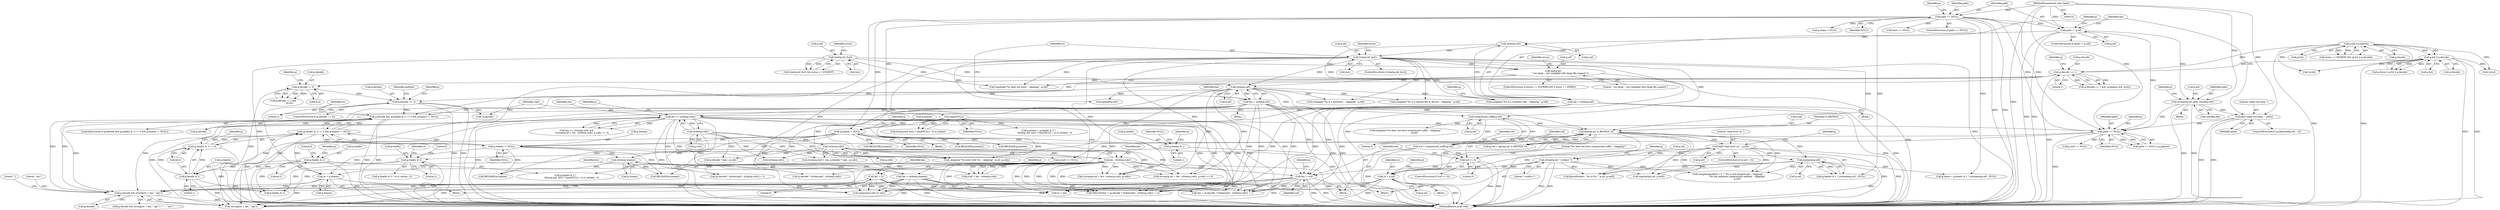 digraph "0_pigz_fdad1406b3ec809f4954ff7cdf9e99eb18c2458f@API" {
"1001053" [label="(Call,g.decode && strcmp(to + len, \".tgz\"))"];
"1001021" [label="(Call,g.decode && (g.headis & 1) != 0 && g.hname != NULL)"];
"1000889" [label="(Call,g.decode == 2)"];
"1000848" [label="(Call,g.decode != 2)"];
"1000719" [label="(Call,g.decode == 1)"];
"1000677" [label="(Call,g.list || g.decode)"];
"1000242" [label="(Call,g.list || g.decode)"];
"1001025" [label="(Call,(g.headis & 1) != 0 && g.hname != NULL)"];
"1001026" [label="(Call,(g.headis & 1) != 0)"];
"1001027" [label="(Call,g.headis & 1)"];
"1000170" [label="(Call,g.headis & 2)"];
"1000796" [label="(Call,g.headis & 2)"];
"1000781" [label="(Call,g.headis & 1)"];
"1001033" [label="(Call,g.hname != NULL)"];
"1000809" [label="(Call,g.hname = NULL)"];
"1000182" [label="(Call,time(NULL))"];
"1000146" [label="(Call,path == NULL)"];
"1000133" [label="(MethodParameterIn,char *path)"];
"1000958" [label="(Call,path == NULL)"];
"1000194" [label="(Call,path != g.inf)"];
"1000220" [label="(Call,bail(\"name too long: \", path))"];
"1000200" [label="(Call,strncpy(g.inf, path, sizeof(g.inf)))"];
"1001039" [label="(Call,to = g.hname)"];
"1001015" [label="(Call,to = g.inf)"];
"1000771" [label="(Call,bail(\"read error on \", g.inf))"];
"1000759" [label="(Call,open(g.inf, O_RDONLY, 0))"];
"1000302" [label="(Call,strlen(g.inf))"];
"1000279" [label="(Call,bail(g.inf,\n                    \" too large -- not compiled with large file support\"))"];
"1000262" [label="(Call,lstat(g.inf, &st))"];
"1000230" [label="(Call,lstat(g.inf, &st))"];
"1000225" [label="(Call,strlen(g.inf))"];
"1000737" [label="(Call,compressed_suffix(g.inf))"];
"1000150" [label="(Call,strcpy(g.inf, \"<stdin>\"))"];
"1000786" [label="(Call,justname(g.inf))"];
"1001044" [label="(Call,len = strlen(g.hname))"];
"1001046" [label="(Call,strlen(g.hname))"];
"1000188" [label="(Call,len = 0)"];
"1000752" [label="(Call,len -= suf)"];
"1000742" [label="(Call,suf == 0)"];
"1000735" [label="(Call,suf = compressed_suffix(g.inf))"];
"1000300" [label="(Call,len = strlen(g.inf))"];
"1000685" [label="(Call,len >= strlen(g.sufx))"];
"1000223" [label="(Call,len = strlen(g.inf))"];
"1000687" [label="(Call,strlen(g.sufx))"];
"1000697" [label="(Call,len - strlen(g.sufx))"];
"1000699" [label="(Call,strlen(g.sufx))"];
"1000285" [label="(Identifier,errno)"];
"1000719" [label="(Call,g.decode == 1)"];
"1001027" [label="(Call,g.headis & 1)"];
"1000742" [label="(Call,suf == 0)"];
"1000727" [label="(Identifier,g)"];
"1000238" [label="(Call,errno == ENOENT && (g.list || g.decode))"];
"1000708" [label="(Call,complain(\"%s ends with %s -- skipping\", g.inf, g.sufx))"];
"1000720" [label="(Call,g.decode)"];
"1000877" [label="(Call,complain(method < 0 ? \"%s is not compressed -- skipping\" :\n                         \"%s has unknown compression method -- skipping\",\n                         g.inf))"];
"1000681" [label="(Call,g.decode)"];
"1000684" [label="(Call,len >= strlen(g.sufx) &&\n                strcmp(g.inf + len - strlen(g.sufx), g.sufx) == 0)"];
"1000678" [label="(Call,g.list)"];
"1000889" [label="(Call,g.decode == 2)"];
"1001283" [label="(Call,fprintf(stderr, \"%s to %s \", g.inf, g.outf))"];
"1000145" [label="(ControlStructure,if (path == NULL))"];
"1000776" [label="(Call,g.name = g.headis & 1 ? justname(g.inf) : NULL)"];
"1000718" [label="(Call,g.decode == 1 && !g.pipeout && !g.list)"];
"1000957" [label="(Call,path == NULL || g.pipeout)"];
"1000853" [label="(Call,!g.list)"];
"1000149" [label="(Block,)"];
"1000772" [label="(Literal,\"read error on \")"];
"1000230" [label="(Call,lstat(g.inf, &st))"];
"1001033" [label="(Call,g.hname != NULL)"];
"1000698" [label="(Identifier,len)"];
"1000763" [label="(Identifier,O_RDONLY)"];
"1000800" [label="(Literal,2)"];
"1000231" [label="(Call,g.inf)"];
"1000279" [label="(Call,bail(g.inf,\n                    \" too large -- not compiled with large file support\"))"];
"1000171" [label="(Call,g.headis)"];
"1000220" [label="(Call,bail(\"name too long: \", path))"];
"1001062" [label="(Literal,\"\")"];
"1001416" [label="(MethodReturn,local void)"];
"1000893" [label="(Literal,2)"];
"1000849" [label="(Call,g.decode)"];
"1000807" [label="(Identifier,g)"];
"1000802" [label="(Identifier,st)"];
"1000175" [label="(Call,fstat(g.ind, &st) ? time(NULL) : st.st_mtime)"];
"1000269" [label="(Identifier,errno)"];
"1000246" [label="(Call,g.decode)"];
"1001047" [label="(Call,g.hname)"];
"1000192" [label="(Block,)"];
"1000782" [label="(Call,g.headis)"];
"1000804" [label="(Literal,0)"];
"1000147" [label="(Identifier,path)"];
"1000677" [label="(Call,g.list || g.decode)"];
"1000188" [label="(Call,len = 0)"];
"1001040" [label="(Identifier,to)"];
"1001373" [label="(Call,copymeta(g.inf, g.outf))"];
"1000199" [label="(Block,)"];
"1000746" [label="(Call,complain(\"%s does not have compressed suffix -- skipping\",\n                         g.inf))"];
"1000174" [label="(Literal,2)"];
"1001034" [label="(Call,g.hname)"];
"1000809" [label="(Call,g.hname = NULL)"];
"1000148" [label="(Identifier,NULL)"];
"1000266" [label="(Call,&st)"];
"1000205" [label="(Call,sizeof(g.inf))"];
"1000402" [label="(Call,opendir(g.inf))"];
"1000941" [label="(Call,RELEASE(g.hname))"];
"1000311" [label="(Identifier,st)"];
"1000194" [label="(Call,path != g.inf)"];
"1000376" [label="(Call,complain(\"%s is a directory -- skipping\", g.inf))"];
"1000975" [label="(Call,g.outf == NULL)"];
"1000787" [label="(Call,g.inf)"];
"1000747" [label="(Literal,\"%s does not have compressed suffix -- skipping\")"];
"1000764" [label="(Literal,0)"];
"1000810" [label="(Call,g.hname)"];
"1001057" [label="(Call,strcmp(to + len, \".tgz\"))"];
"1000958" [label="(Call,path == NULL)"];
"1000196" [label="(Call,g.inf)"];
"1001026" [label="(Call,(g.headis & 1) != 0)"];
"1000301" [label="(Identifier,len)"];
"1000771" [label="(Call,bail(\"read error on \", g.inf))"];
"1000303" [label="(Call,g.inf)"];
"1000848" [label="(Call,g.decode != 2)"];
"1000283" [label="(Literal,\" too large -- not compiled with large file support\")"];
"1001069" [label="(Call,len + (g.decode ? strlen(repl) : strlen(g.sufx)) + 1)"];
"1000193" [label="(ControlStructure,if (path != g.inf))"];
"1000151" [label="(Call,g.inf)"];
"1000790" [label="(Identifier,NULL)"];
"1001044" [label="(Call,len = strlen(g.hname))"];
"1000693" [label="(Call,g.inf + len - strlen(g.sufx))"];
"1000302" [label="(Call,strlen(g.inf))"];
"1000190" [label="(Literal,0)"];
"1001025" [label="(Call,(g.headis & 1) != 0 && g.hname != NULL)"];
"1001396" [label="(Call,g.headis & 2)"];
"1000797" [label="(Call,g.headis)"];
"1001046" [label="(Call,strlen(g.hname))"];
"1000858" [label="(Call,RELEASE(g.hname))"];
"1000204" [label="(Identifier,path)"];
"1000170" [label="(Call,g.headis & 2)"];
"1000236" [label="(Block,)"];
"1000755" [label="(Call,g.ind = open(g.inf, O_RDONLY, 0))"];
"1001072" [label="(Call,g.decode ? strlen(repl) : strlen(g.sufx))"];
"1000813" [label="(Identifier,NULL)"];
"1000134" [label="(Block,)"];
"1001104" [label="(Call,g.decode ? repl : g.sufx)"];
"1001053" [label="(Call,g.decode && strcmp(to + len, \".tgz\"))"];
"1000796" [label="(Call,g.headis & 2)"];
"1001243" [label="(Call,RELEASE(g.hname))"];
"1000765" [label="(ControlStructure,if (g.ind < 0))"];
"1000300" [label="(Call,len = strlen(g.inf))"];
"1000202" [label="(Identifier,g)"];
"1001045" [label="(Identifier,len)"];
"1001051" [label="(Identifier,repl)"];
"1000133" [label="(MethodParameterIn,char *path)"];
"1000778" [label="(Identifier,g)"];
"1001015" [label="(Call,to = g.inf)"];
"1001020" [label="(ControlStructure,if (g.decode && (g.headis & 1) != 0 && g.hname != NULL))"];
"1000700" [label="(Call,g.sufx)"];
"1000695" [label="(Identifier,g)"];
"1000331" [label="(Call,complain(\"%s is a special file or device -- skipping\", g.inf))"];
"1000692" [label="(Call,strcmp(g.inf + len - strlen(g.sufx), g.sufx))"];
"1000195" [label="(Identifier,path)"];
"1000271" [label="(ControlStructure,if (errno == EOVERFLOW || errno == EFBIG))"];
"1000729" [label="(Call,!g.list)"];
"1000759" [label="(Call,open(g.inf, O_RDONLY, 0))"];
"1001092" [label="(Call,memcpy(g.outf, to, len))"];
"1000754" [label="(Identifier,suf)"];
"1000182" [label="(Call,time(NULL))"];
"1000760" [label="(Call,g.inf)"];
"1000785" [label="(Literal,1)"];
"1000920" [label="(Call,RELEASE(g.hname))"];
"1000157" [label="(Identifier,g)"];
"1000773" [label="(Call,g.inf)"];
"1000226" [label="(Call,g.inf)"];
"1001068" [label="(Call,MALLOC(len + (g.decode ? strlen(repl) : strlen(g.sufx)) + 1))"];
"1000673" [label="(Call,g.force || g.list || g.decode)"];
"1000222" [label="(Identifier,path)"];
"1000232" [label="(Identifier,g)"];
"1000262" [label="(Call,lstat(g.inf, &st))"];
"1000225" [label="(Call,strlen(g.inf))"];
"1001054" [label="(Call,g.decode)"];
"1001032" [label="(Literal,0)"];
"1000187" [label="(Literal,0)"];
"1000960" [label="(Identifier,NULL)"];
"1001098" [label="(Call,strcpy(g.outf + len, g.decode ? repl : g.sufx))"];
"1000263" [label="(Call,g.inf)"];
"1001023" [label="(Identifier,g)"];
"1000733" [label="(Block,)"];
"1000781" [label="(Call,g.headis & 1)"];
"1001017" [label="(Call,g.inf)"];
"1000280" [label="(Call,g.inf)"];
"1000753" [label="(Identifier,len)"];
"1000743" [label="(Identifier,suf)"];
"1001052" [label="(Call,g.decode && strcmp(to + len, \".tgz\") ? \"\" : \".tar\")"];
"1000223" [label="(Call,len = strlen(g.inf))"];
"1000160" [label="(Call,g.name = NULL)"];
"1000752" [label="(Call,len -= suf)"];
"1000224" [label="(Identifier,len)"];
"1000189" [label="(Identifier,len)"];
"1000200" [label="(Call,strncpy(g.inf, path, sizeof(g.inf)))"];
"1000687" [label="(Call,strlen(g.sufx))"];
"1001063" [label="(Literal,\".tar\")"];
"1000169" [label="(Call,g.headis & 2 ?\n                  (fstat(g.ind, &st) ? time(NULL) : st.st_mtime) : 0)"];
"1000242" [label="(Call,g.list || g.decode)"];
"1000816" [label="(Identifier,g)"];
"1001078" [label="(Call,strlen(g.sufx))"];
"1000962" [label="(Identifier,g)"];
"1001058" [label="(Call,to + len)"];
"1000855" [label="(Identifier,g)"];
"1000757" [label="(Identifier,g)"];
"1000154" [label="(Literal,\"<stdin>\")"];
"1000261" [label="(Call,lstat(g.inf, &st) && errno == ENOENT)"];
"1000937" [label="(Identifier,g)"];
"1000737" [label="(Call,compressed_suffix(g.inf))"];
"1001273" [label="(Call,RELEASE(g.hname))"];
"1000685" [label="(Call,len >= strlen(g.sufx))"];
"1000847" [label="(Call,g.decode != 2 &&\n                  !g.list)"];
"1001041" [label="(Call,g.hname)"];
"1000959" [label="(Identifier,path)"];
"1000240" [label="(Identifier,errno)"];
"1000736" [label="(Identifier,suf)"];
"1000294" [label="(Call,complain(\"%s does not exist -- skipping\", g.inf))"];
"1000995" [label="(Call,!g.decode)"];
"1000146" [label="(Call,path == NULL)"];
"1001021" [label="(Call,g.decode && (g.headis & 1) != 0 && g.hname != NULL)"];
"1000152" [label="(Identifier,g)"];
"1000741" [label="(ControlStructure,if (suf == 0))"];
"1001016" [label="(Identifier,to)"];
"1000788" [label="(Identifier,g)"];
"1000209" [label="(ControlStructure,if (g.inf[sizeof(g.inf) - 1]))"];
"1001038" [label="(Block,)"];
"1000212" [label="(Identifier,g)"];
"1001022" [label="(Call,g.decode)"];
"1000356" [label="(Call,complain(\"%s is a symbolic link -- skipping\", g.inf))"];
"1000691" [label="(Call,strcmp(g.inf + len - strlen(g.sufx), g.sufx) == 0)"];
"1000888" [label="(ControlStructure,if (g.decode == 2))"];
"1000234" [label="(Call,&st)"];
"1000890" [label="(Call,g.decode)"];
"1001031" [label="(Literal,1)"];
"1000699" [label="(Call,strlen(g.sufx))"];
"1000723" [label="(Literal,1)"];
"1000697" [label="(Call,len - strlen(g.sufx))"];
"1001037" [label="(Identifier,NULL)"];
"1000150" [label="(Call,strcpy(g.inf, \"<stdin>\"))"];
"1000852" [label="(Literal,2)"];
"1001028" [label="(Call,g.headis)"];
"1000243" [label="(Call,g.list)"];
"1000183" [label="(Identifier,NULL)"];
"1001035" [label="(Identifier,g)"];
"1000744" [label="(Literal,0)"];
"1000221" [label="(Literal,\"name too long: \")"];
"1000795" [label="(Call,g.headis & 2 ? st.st_mtime : 0)"];
"1000201" [label="(Call,g.inf)"];
"1000786" [label="(Call,justname(g.inf))"];
"1000229" [label="(ControlStructure,if (lstat(g.inf, &st)))"];
"1000686" [label="(Identifier,len)"];
"1001039" [label="(Call,to = g.hname)"];
"1000735" [label="(Call,suf = compressed_suffix(g.inf))"];
"1000178" [label="(Identifier,g)"];
"1001084" [label="(Call,g.outf == NULL)"];
"1000165" [label="(Call,g.mtime = g.headis & 2 ?\n                  (fstat(g.ind, &st) ? time(NULL) : st.st_mtime) : 0)"];
"1000407" [label="(Call,here == NULL)"];
"1000738" [label="(Call,g.inf)"];
"1001012" [label="(Block,)"];
"1000897" [label="(Identifier,method)"];
"1000780" [label="(Call,g.headis & 1 ? justname(g.inf) : NULL)"];
"1000688" [label="(Call,g.sufx)"];
"1001071" [label="(Call,(g.decode ? strlen(repl) : strlen(g.sufx)) + 1)"];
"1001053" -> "1001052"  [label="AST: "];
"1001053" -> "1001054"  [label="CFG: "];
"1001053" -> "1001057"  [label="CFG: "];
"1001054" -> "1001053"  [label="AST: "];
"1001057" -> "1001053"  [label="AST: "];
"1001062" -> "1001053"  [label="CFG: "];
"1001063" -> "1001053"  [label="CFG: "];
"1001053" -> "1001416"  [label="DDG: "];
"1001021" -> "1001053"  [label="DDG: "];
"1001039" -> "1001053"  [label="DDG: "];
"1001015" -> "1001053"  [label="DDG: "];
"1001044" -> "1001053"  [label="DDG: "];
"1000188" -> "1001053"  [label="DDG: "];
"1000752" -> "1001053"  [label="DDG: "];
"1000300" -> "1001053"  [label="DDG: "];
"1000685" -> "1001053"  [label="DDG: "];
"1000697" -> "1001053"  [label="DDG: "];
"1000223" -> "1001053"  [label="DDG: "];
"1001021" -> "1001020"  [label="AST: "];
"1001021" -> "1001022"  [label="CFG: "];
"1001021" -> "1001025"  [label="CFG: "];
"1001022" -> "1001021"  [label="AST: "];
"1001025" -> "1001021"  [label="AST: "];
"1001040" -> "1001021"  [label="CFG: "];
"1001051" -> "1001021"  [label="CFG: "];
"1001021" -> "1001416"  [label="DDG: "];
"1001021" -> "1001416"  [label="DDG: "];
"1000889" -> "1001021"  [label="DDG: "];
"1000719" -> "1001021"  [label="DDG: "];
"1001025" -> "1001021"  [label="DDG: "];
"1001025" -> "1001021"  [label="DDG: "];
"1000889" -> "1000888"  [label="AST: "];
"1000889" -> "1000893"  [label="CFG: "];
"1000890" -> "1000889"  [label="AST: "];
"1000893" -> "1000889"  [label="AST: "];
"1000897" -> "1000889"  [label="CFG: "];
"1000937" -> "1000889"  [label="CFG: "];
"1000889" -> "1001416"  [label="DDG: "];
"1000889" -> "1001416"  [label="DDG: "];
"1000848" -> "1000889"  [label="DDG: "];
"1000719" -> "1000889"  [label="DDG: "];
"1000889" -> "1000995"  [label="DDG: "];
"1000848" -> "1000847"  [label="AST: "];
"1000848" -> "1000852"  [label="CFG: "];
"1000849" -> "1000848"  [label="AST: "];
"1000852" -> "1000848"  [label="AST: "];
"1000855" -> "1000848"  [label="CFG: "];
"1000847" -> "1000848"  [label="CFG: "];
"1000848" -> "1001416"  [label="DDG: "];
"1000848" -> "1000847"  [label="DDG: "];
"1000848" -> "1000847"  [label="DDG: "];
"1000719" -> "1000848"  [label="DDG: "];
"1000719" -> "1000718"  [label="AST: "];
"1000719" -> "1000723"  [label="CFG: "];
"1000720" -> "1000719"  [label="AST: "];
"1000723" -> "1000719"  [label="AST: "];
"1000727" -> "1000719"  [label="CFG: "];
"1000718" -> "1000719"  [label="CFG: "];
"1000719" -> "1001416"  [label="DDG: "];
"1000719" -> "1000718"  [label="DDG: "];
"1000719" -> "1000718"  [label="DDG: "];
"1000677" -> "1000719"  [label="DDG: "];
"1000242" -> "1000719"  [label="DDG: "];
"1000719" -> "1000995"  [label="DDG: "];
"1000677" -> "1000673"  [label="AST: "];
"1000677" -> "1000678"  [label="CFG: "];
"1000677" -> "1000681"  [label="CFG: "];
"1000678" -> "1000677"  [label="AST: "];
"1000681" -> "1000677"  [label="AST: "];
"1000673" -> "1000677"  [label="CFG: "];
"1000677" -> "1001416"  [label="DDG: "];
"1000677" -> "1001416"  [label="DDG: "];
"1000677" -> "1000673"  [label="DDG: "];
"1000677" -> "1000673"  [label="DDG: "];
"1000242" -> "1000677"  [label="DDG: "];
"1000242" -> "1000677"  [label="DDG: "];
"1000677" -> "1000729"  [label="DDG: "];
"1000677" -> "1000853"  [label="DDG: "];
"1000242" -> "1000238"  [label="AST: "];
"1000242" -> "1000243"  [label="CFG: "];
"1000242" -> "1000246"  [label="CFG: "];
"1000243" -> "1000242"  [label="AST: "];
"1000246" -> "1000242"  [label="AST: "];
"1000238" -> "1000242"  [label="CFG: "];
"1000242" -> "1001416"  [label="DDG: "];
"1000242" -> "1001416"  [label="DDG: "];
"1000242" -> "1000238"  [label="DDG: "];
"1000242" -> "1000238"  [label="DDG: "];
"1000242" -> "1000729"  [label="DDG: "];
"1000242" -> "1000853"  [label="DDG: "];
"1001025" -> "1001026"  [label="CFG: "];
"1001025" -> "1001033"  [label="CFG: "];
"1001026" -> "1001025"  [label="AST: "];
"1001033" -> "1001025"  [label="AST: "];
"1001025" -> "1001416"  [label="DDG: "];
"1001025" -> "1001416"  [label="DDG: "];
"1001026" -> "1001025"  [label="DDG: "];
"1001026" -> "1001025"  [label="DDG: "];
"1001033" -> "1001025"  [label="DDG: "];
"1001033" -> "1001025"  [label="DDG: "];
"1001026" -> "1001032"  [label="CFG: "];
"1001027" -> "1001026"  [label="AST: "];
"1001032" -> "1001026"  [label="AST: "];
"1001035" -> "1001026"  [label="CFG: "];
"1001026" -> "1001416"  [label="DDG: "];
"1001027" -> "1001026"  [label="DDG: "];
"1001027" -> "1001026"  [label="DDG: "];
"1001027" -> "1001031"  [label="CFG: "];
"1001028" -> "1001027"  [label="AST: "];
"1001031" -> "1001027"  [label="AST: "];
"1001032" -> "1001027"  [label="CFG: "];
"1001027" -> "1001416"  [label="DDG: "];
"1000170" -> "1001027"  [label="DDG: "];
"1000796" -> "1001027"  [label="DDG: "];
"1001027" -> "1001396"  [label="DDG: "];
"1000170" -> "1000169"  [label="AST: "];
"1000170" -> "1000174"  [label="CFG: "];
"1000171" -> "1000170"  [label="AST: "];
"1000174" -> "1000170"  [label="AST: "];
"1000178" -> "1000170"  [label="CFG: "];
"1000187" -> "1000170"  [label="CFG: "];
"1000170" -> "1001416"  [label="DDG: "];
"1000170" -> "1001396"  [label="DDG: "];
"1000796" -> "1000795"  [label="AST: "];
"1000796" -> "1000800"  [label="CFG: "];
"1000797" -> "1000796"  [label="AST: "];
"1000800" -> "1000796"  [label="AST: "];
"1000802" -> "1000796"  [label="CFG: "];
"1000804" -> "1000796"  [label="CFG: "];
"1000796" -> "1001416"  [label="DDG: "];
"1000781" -> "1000796"  [label="DDG: "];
"1000796" -> "1001396"  [label="DDG: "];
"1000781" -> "1000780"  [label="AST: "];
"1000781" -> "1000785"  [label="CFG: "];
"1000782" -> "1000781"  [label="AST: "];
"1000785" -> "1000781"  [label="AST: "];
"1000788" -> "1000781"  [label="CFG: "];
"1000790" -> "1000781"  [label="CFG: "];
"1001033" -> "1001037"  [label="CFG: "];
"1001034" -> "1001033"  [label="AST: "];
"1001037" -> "1001033"  [label="AST: "];
"1000809" -> "1001033"  [label="DDG: "];
"1000958" -> "1001033"  [label="DDG: "];
"1001033" -> "1001039"  [label="DDG: "];
"1001033" -> "1001046"  [label="DDG: "];
"1001033" -> "1001084"  [label="DDG: "];
"1001033" -> "1001243"  [label="DDG: "];
"1001033" -> "1001273"  [label="DDG: "];
"1000809" -> "1000134"  [label="AST: "];
"1000809" -> "1000813"  [label="CFG: "];
"1000810" -> "1000809"  [label="AST: "];
"1000813" -> "1000809"  [label="AST: "];
"1000816" -> "1000809"  [label="CFG: "];
"1000809" -> "1001416"  [label="DDG: "];
"1000182" -> "1000809"  [label="DDG: "];
"1000146" -> "1000809"  [label="DDG: "];
"1000809" -> "1000858"  [label="DDG: "];
"1000809" -> "1000920"  [label="DDG: "];
"1000809" -> "1000941"  [label="DDG: "];
"1000809" -> "1001039"  [label="DDG: "];
"1000809" -> "1001046"  [label="DDG: "];
"1000809" -> "1001243"  [label="DDG: "];
"1000809" -> "1001273"  [label="DDG: "];
"1000182" -> "1000175"  [label="AST: "];
"1000182" -> "1000183"  [label="CFG: "];
"1000183" -> "1000182"  [label="AST: "];
"1000175" -> "1000182"  [label="CFG: "];
"1000182" -> "1000165"  [label="DDG: "];
"1000182" -> "1000169"  [label="DDG: "];
"1000182" -> "1000175"  [label="DDG: "];
"1000146" -> "1000182"  [label="DDG: "];
"1000182" -> "1000958"  [label="DDG: "];
"1000146" -> "1000145"  [label="AST: "];
"1000146" -> "1000148"  [label="CFG: "];
"1000147" -> "1000146"  [label="AST: "];
"1000148" -> "1000146"  [label="AST: "];
"1000152" -> "1000146"  [label="CFG: "];
"1000195" -> "1000146"  [label="CFG: "];
"1000146" -> "1001416"  [label="DDG: "];
"1000146" -> "1001416"  [label="DDG: "];
"1000146" -> "1001416"  [label="DDG: "];
"1000133" -> "1000146"  [label="DDG: "];
"1000146" -> "1000160"  [label="DDG: "];
"1000146" -> "1000194"  [label="DDG: "];
"1000146" -> "1000407"  [label="DDG: "];
"1000146" -> "1000776"  [label="DDG: "];
"1000146" -> "1000780"  [label="DDG: "];
"1000146" -> "1000958"  [label="DDG: "];
"1000146" -> "1000958"  [label="DDG: "];
"1000133" -> "1000132"  [label="AST: "];
"1000133" -> "1001416"  [label="DDG: "];
"1000133" -> "1000194"  [label="DDG: "];
"1000133" -> "1000200"  [label="DDG: "];
"1000133" -> "1000220"  [label="DDG: "];
"1000133" -> "1000958"  [label="DDG: "];
"1000958" -> "1000957"  [label="AST: "];
"1000958" -> "1000960"  [label="CFG: "];
"1000959" -> "1000958"  [label="AST: "];
"1000960" -> "1000958"  [label="AST: "];
"1000962" -> "1000958"  [label="CFG: "];
"1000957" -> "1000958"  [label="CFG: "];
"1000958" -> "1001416"  [label="DDG: "];
"1000958" -> "1000957"  [label="DDG: "];
"1000958" -> "1000957"  [label="DDG: "];
"1000194" -> "1000958"  [label="DDG: "];
"1000220" -> "1000958"  [label="DDG: "];
"1000200" -> "1000958"  [label="DDG: "];
"1000958" -> "1000975"  [label="DDG: "];
"1000958" -> "1001084"  [label="DDG: "];
"1000194" -> "1000193"  [label="AST: "];
"1000194" -> "1000196"  [label="CFG: "];
"1000195" -> "1000194"  [label="AST: "];
"1000196" -> "1000194"  [label="AST: "];
"1000202" -> "1000194"  [label="CFG: "];
"1000224" -> "1000194"  [label="CFG: "];
"1000194" -> "1001416"  [label="DDG: "];
"1000194" -> "1001416"  [label="DDG: "];
"1000194" -> "1000200"  [label="DDG: "];
"1000194" -> "1000225"  [label="DDG: "];
"1000220" -> "1000209"  [label="AST: "];
"1000220" -> "1000222"  [label="CFG: "];
"1000221" -> "1000220"  [label="AST: "];
"1000222" -> "1000220"  [label="AST: "];
"1000224" -> "1000220"  [label="CFG: "];
"1000220" -> "1001416"  [label="DDG: "];
"1000220" -> "1001416"  [label="DDG: "];
"1000200" -> "1000220"  [label="DDG: "];
"1000200" -> "1000199"  [label="AST: "];
"1000200" -> "1000205"  [label="CFG: "];
"1000201" -> "1000200"  [label="AST: "];
"1000204" -> "1000200"  [label="AST: "];
"1000205" -> "1000200"  [label="AST: "];
"1000212" -> "1000200"  [label="CFG: "];
"1000200" -> "1001416"  [label="DDG: "];
"1000200" -> "1001416"  [label="DDG: "];
"1001039" -> "1001038"  [label="AST: "];
"1001039" -> "1001041"  [label="CFG: "];
"1001040" -> "1001039"  [label="AST: "];
"1001041" -> "1001039"  [label="AST: "];
"1001045" -> "1001039"  [label="CFG: "];
"1001039" -> "1001057"  [label="DDG: "];
"1001039" -> "1001058"  [label="DDG: "];
"1001039" -> "1001092"  [label="DDG: "];
"1001015" -> "1001012"  [label="AST: "];
"1001015" -> "1001017"  [label="CFG: "];
"1001016" -> "1001015"  [label="AST: "];
"1001017" -> "1001015"  [label="AST: "];
"1001023" -> "1001015"  [label="CFG: "];
"1001015" -> "1001416"  [label="DDG: "];
"1000771" -> "1001015"  [label="DDG: "];
"1000150" -> "1001015"  [label="DDG: "];
"1000759" -> "1001015"  [label="DDG: "];
"1000786" -> "1001015"  [label="DDG: "];
"1001015" -> "1001057"  [label="DDG: "];
"1001015" -> "1001058"  [label="DDG: "];
"1001015" -> "1001092"  [label="DDG: "];
"1000771" -> "1000765"  [label="AST: "];
"1000771" -> "1000773"  [label="CFG: "];
"1000772" -> "1000771"  [label="AST: "];
"1000773" -> "1000771"  [label="AST: "];
"1000778" -> "1000771"  [label="CFG: "];
"1000771" -> "1001416"  [label="DDG: "];
"1000771" -> "1001416"  [label="DDG: "];
"1000759" -> "1000771"  [label="DDG: "];
"1000771" -> "1000786"  [label="DDG: "];
"1000771" -> "1000877"  [label="DDG: "];
"1000771" -> "1001283"  [label="DDG: "];
"1000771" -> "1001373"  [label="DDG: "];
"1000759" -> "1000755"  [label="AST: "];
"1000759" -> "1000764"  [label="CFG: "];
"1000760" -> "1000759"  [label="AST: "];
"1000763" -> "1000759"  [label="AST: "];
"1000764" -> "1000759"  [label="AST: "];
"1000755" -> "1000759"  [label="CFG: "];
"1000759" -> "1001416"  [label="DDG: "];
"1000759" -> "1001416"  [label="DDG: "];
"1000759" -> "1000755"  [label="DDG: "];
"1000759" -> "1000755"  [label="DDG: "];
"1000759" -> "1000755"  [label="DDG: "];
"1000302" -> "1000759"  [label="DDG: "];
"1000737" -> "1000759"  [label="DDG: "];
"1000230" -> "1000759"  [label="DDG: "];
"1000759" -> "1000786"  [label="DDG: "];
"1000759" -> "1000877"  [label="DDG: "];
"1000759" -> "1001283"  [label="DDG: "];
"1000759" -> "1001373"  [label="DDG: "];
"1000302" -> "1000300"  [label="AST: "];
"1000302" -> "1000303"  [label="CFG: "];
"1000303" -> "1000302"  [label="AST: "];
"1000300" -> "1000302"  [label="CFG: "];
"1000302" -> "1000300"  [label="DDG: "];
"1000279" -> "1000302"  [label="DDG: "];
"1000262" -> "1000302"  [label="DDG: "];
"1000230" -> "1000302"  [label="DDG: "];
"1000302" -> "1000331"  [label="DDG: "];
"1000302" -> "1000356"  [label="DDG: "];
"1000302" -> "1000376"  [label="DDG: "];
"1000302" -> "1000402"  [label="DDG: "];
"1000302" -> "1000691"  [label="DDG: "];
"1000302" -> "1000692"  [label="DDG: "];
"1000302" -> "1000693"  [label="DDG: "];
"1000302" -> "1000708"  [label="DDG: "];
"1000302" -> "1000737"  [label="DDG: "];
"1000279" -> "1000271"  [label="AST: "];
"1000279" -> "1000283"  [label="CFG: "];
"1000280" -> "1000279"  [label="AST: "];
"1000283" -> "1000279"  [label="AST: "];
"1000285" -> "1000279"  [label="CFG: "];
"1000279" -> "1001416"  [label="DDG: "];
"1000262" -> "1000279"  [label="DDG: "];
"1000230" -> "1000279"  [label="DDG: "];
"1000279" -> "1000294"  [label="DDG: "];
"1000262" -> "1000261"  [label="AST: "];
"1000262" -> "1000266"  [label="CFG: "];
"1000263" -> "1000262"  [label="AST: "];
"1000266" -> "1000262"  [label="AST: "];
"1000269" -> "1000262"  [label="CFG: "];
"1000261" -> "1000262"  [label="CFG: "];
"1000262" -> "1001416"  [label="DDG: "];
"1000262" -> "1000261"  [label="DDG: "];
"1000262" -> "1000261"  [label="DDG: "];
"1000262" -> "1000294"  [label="DDG: "];
"1000230" -> "1000229"  [label="AST: "];
"1000230" -> "1000234"  [label="CFG: "];
"1000231" -> "1000230"  [label="AST: "];
"1000234" -> "1000230"  [label="AST: "];
"1000240" -> "1000230"  [label="CFG: "];
"1000311" -> "1000230"  [label="CFG: "];
"1000230" -> "1001416"  [label="DDG: "];
"1000230" -> "1001416"  [label="DDG: "];
"1000225" -> "1000230"  [label="DDG: "];
"1000230" -> "1000294"  [label="DDG: "];
"1000230" -> "1000331"  [label="DDG: "];
"1000230" -> "1000356"  [label="DDG: "];
"1000230" -> "1000376"  [label="DDG: "];
"1000230" -> "1000402"  [label="DDG: "];
"1000230" -> "1000691"  [label="DDG: "];
"1000230" -> "1000692"  [label="DDG: "];
"1000230" -> "1000693"  [label="DDG: "];
"1000230" -> "1000708"  [label="DDG: "];
"1000230" -> "1000737"  [label="DDG: "];
"1000225" -> "1000223"  [label="AST: "];
"1000225" -> "1000226"  [label="CFG: "];
"1000226" -> "1000225"  [label="AST: "];
"1000223" -> "1000225"  [label="CFG: "];
"1000225" -> "1000223"  [label="DDG: "];
"1000737" -> "1000735"  [label="AST: "];
"1000737" -> "1000738"  [label="CFG: "];
"1000738" -> "1000737"  [label="AST: "];
"1000735" -> "1000737"  [label="CFG: "];
"1000737" -> "1000735"  [label="DDG: "];
"1000737" -> "1000746"  [label="DDG: "];
"1000150" -> "1000149"  [label="AST: "];
"1000150" -> "1000154"  [label="CFG: "];
"1000151" -> "1000150"  [label="AST: "];
"1000154" -> "1000150"  [label="AST: "];
"1000157" -> "1000150"  [label="CFG: "];
"1000150" -> "1001416"  [label="DDG: "];
"1000150" -> "1001416"  [label="DDG: "];
"1000150" -> "1000877"  [label="DDG: "];
"1000150" -> "1001283"  [label="DDG: "];
"1000150" -> "1001373"  [label="DDG: "];
"1000786" -> "1000780"  [label="AST: "];
"1000786" -> "1000787"  [label="CFG: "];
"1000787" -> "1000786"  [label="AST: "];
"1000780" -> "1000786"  [label="CFG: "];
"1000786" -> "1001416"  [label="DDG: "];
"1000786" -> "1000776"  [label="DDG: "];
"1000786" -> "1000780"  [label="DDG: "];
"1000786" -> "1000877"  [label="DDG: "];
"1000786" -> "1001283"  [label="DDG: "];
"1000786" -> "1001373"  [label="DDG: "];
"1001044" -> "1001038"  [label="AST: "];
"1001044" -> "1001046"  [label="CFG: "];
"1001045" -> "1001044"  [label="AST: "];
"1001046" -> "1001044"  [label="AST: "];
"1001051" -> "1001044"  [label="CFG: "];
"1001044" -> "1001416"  [label="DDG: "];
"1001046" -> "1001044"  [label="DDG: "];
"1001044" -> "1001057"  [label="DDG: "];
"1001044" -> "1001058"  [label="DDG: "];
"1001044" -> "1001068"  [label="DDG: "];
"1001044" -> "1001069"  [label="DDG: "];
"1001044" -> "1001092"  [label="DDG: "];
"1001046" -> "1001047"  [label="CFG: "];
"1001047" -> "1001046"  [label="AST: "];
"1001046" -> "1001243"  [label="DDG: "];
"1001046" -> "1001273"  [label="DDG: "];
"1000188" -> "1000149"  [label="AST: "];
"1000188" -> "1000190"  [label="CFG: "];
"1000189" -> "1000188"  [label="AST: "];
"1000190" -> "1000188"  [label="AST: "];
"1000807" -> "1000188"  [label="CFG: "];
"1000188" -> "1001416"  [label="DDG: "];
"1000188" -> "1001057"  [label="DDG: "];
"1000188" -> "1001058"  [label="DDG: "];
"1000188" -> "1001068"  [label="DDG: "];
"1000188" -> "1001069"  [label="DDG: "];
"1000188" -> "1001092"  [label="DDG: "];
"1000752" -> "1000733"  [label="AST: "];
"1000752" -> "1000754"  [label="CFG: "];
"1000753" -> "1000752"  [label="AST: "];
"1000754" -> "1000752"  [label="AST: "];
"1000757" -> "1000752"  [label="CFG: "];
"1000752" -> "1001416"  [label="DDG: "];
"1000752" -> "1001416"  [label="DDG: "];
"1000742" -> "1000752"  [label="DDG: "];
"1000300" -> "1000752"  [label="DDG: "];
"1000685" -> "1000752"  [label="DDG: "];
"1000697" -> "1000752"  [label="DDG: "];
"1000223" -> "1000752"  [label="DDG: "];
"1000752" -> "1001057"  [label="DDG: "];
"1000752" -> "1001058"  [label="DDG: "];
"1000752" -> "1001068"  [label="DDG: "];
"1000752" -> "1001069"  [label="DDG: "];
"1000752" -> "1001092"  [label="DDG: "];
"1000742" -> "1000741"  [label="AST: "];
"1000742" -> "1000744"  [label="CFG: "];
"1000743" -> "1000742"  [label="AST: "];
"1000744" -> "1000742"  [label="AST: "];
"1000747" -> "1000742"  [label="CFG: "];
"1000753" -> "1000742"  [label="CFG: "];
"1000742" -> "1001416"  [label="DDG: "];
"1000742" -> "1001416"  [label="DDG: "];
"1000735" -> "1000742"  [label="DDG: "];
"1000735" -> "1000733"  [label="AST: "];
"1000736" -> "1000735"  [label="AST: "];
"1000743" -> "1000735"  [label="CFG: "];
"1000735" -> "1001416"  [label="DDG: "];
"1000300" -> "1000236"  [label="AST: "];
"1000301" -> "1000300"  [label="AST: "];
"1000311" -> "1000300"  [label="CFG: "];
"1000300" -> "1001416"  [label="DDG: "];
"1000300" -> "1001416"  [label="DDG: "];
"1000300" -> "1000685"  [label="DDG: "];
"1000300" -> "1001057"  [label="DDG: "];
"1000300" -> "1001058"  [label="DDG: "];
"1000300" -> "1001068"  [label="DDG: "];
"1000300" -> "1001069"  [label="DDG: "];
"1000300" -> "1001092"  [label="DDG: "];
"1000685" -> "1000684"  [label="AST: "];
"1000685" -> "1000687"  [label="CFG: "];
"1000686" -> "1000685"  [label="AST: "];
"1000687" -> "1000685"  [label="AST: "];
"1000695" -> "1000685"  [label="CFG: "];
"1000684" -> "1000685"  [label="CFG: "];
"1000685" -> "1001416"  [label="DDG: "];
"1000685" -> "1001416"  [label="DDG: "];
"1000685" -> "1000684"  [label="DDG: "];
"1000685" -> "1000684"  [label="DDG: "];
"1000223" -> "1000685"  [label="DDG: "];
"1000687" -> "1000685"  [label="DDG: "];
"1000685" -> "1000697"  [label="DDG: "];
"1000685" -> "1001057"  [label="DDG: "];
"1000685" -> "1001058"  [label="DDG: "];
"1000685" -> "1001068"  [label="DDG: "];
"1000685" -> "1001068"  [label="DDG: "];
"1000685" -> "1001069"  [label="DDG: "];
"1000685" -> "1001069"  [label="DDG: "];
"1000685" -> "1001071"  [label="DDG: "];
"1000685" -> "1001072"  [label="DDG: "];
"1000685" -> "1001092"  [label="DDG: "];
"1000223" -> "1000192"  [label="AST: "];
"1000224" -> "1000223"  [label="AST: "];
"1000232" -> "1000223"  [label="CFG: "];
"1000223" -> "1001416"  [label="DDG: "];
"1000223" -> "1001416"  [label="DDG: "];
"1000223" -> "1001057"  [label="DDG: "];
"1000223" -> "1001058"  [label="DDG: "];
"1000223" -> "1001068"  [label="DDG: "];
"1000223" -> "1001069"  [label="DDG: "];
"1000223" -> "1001092"  [label="DDG: "];
"1000687" -> "1000688"  [label="CFG: "];
"1000688" -> "1000687"  [label="AST: "];
"1000687" -> "1001416"  [label="DDG: "];
"1000687" -> "1000699"  [label="DDG: "];
"1000687" -> "1000708"  [label="DDG: "];
"1000687" -> "1001078"  [label="DDG: "];
"1000687" -> "1001098"  [label="DDG: "];
"1000687" -> "1001104"  [label="DDG: "];
"1000697" -> "1000693"  [label="AST: "];
"1000697" -> "1000699"  [label="CFG: "];
"1000698" -> "1000697"  [label="AST: "];
"1000699" -> "1000697"  [label="AST: "];
"1000693" -> "1000697"  [label="CFG: "];
"1000697" -> "1001416"  [label="DDG: "];
"1000697" -> "1001416"  [label="DDG: "];
"1000697" -> "1000691"  [label="DDG: "];
"1000697" -> "1000691"  [label="DDG: "];
"1000697" -> "1000692"  [label="DDG: "];
"1000697" -> "1000692"  [label="DDG: "];
"1000697" -> "1000693"  [label="DDG: "];
"1000697" -> "1000693"  [label="DDG: "];
"1000699" -> "1000697"  [label="DDG: "];
"1000697" -> "1001057"  [label="DDG: "];
"1000697" -> "1001058"  [label="DDG: "];
"1000697" -> "1001068"  [label="DDG: "];
"1000697" -> "1001068"  [label="DDG: "];
"1000697" -> "1001069"  [label="DDG: "];
"1000697" -> "1001069"  [label="DDG: "];
"1000697" -> "1001071"  [label="DDG: "];
"1000697" -> "1001072"  [label="DDG: "];
"1000697" -> "1001092"  [label="DDG: "];
"1000699" -> "1000700"  [label="CFG: "];
"1000700" -> "1000699"  [label="AST: "];
"1000699" -> "1000691"  [label="DDG: "];
"1000699" -> "1000692"  [label="DDG: "];
"1000699" -> "1000708"  [label="DDG: "];
"1000699" -> "1001078"  [label="DDG: "];
"1000699" -> "1001098"  [label="DDG: "];
"1000699" -> "1001104"  [label="DDG: "];
}
